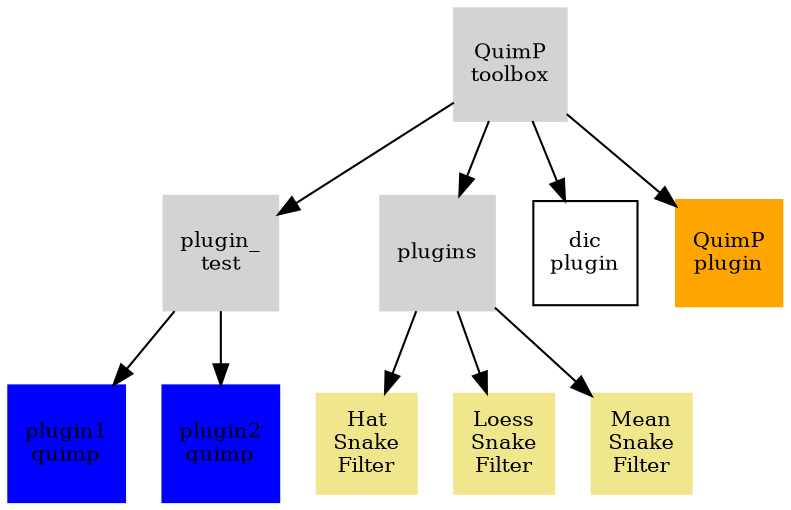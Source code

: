 digraph G {
node [shape = square,fontsize=10];
qt [color=lightgray,style=filled,label="QuimP\ntoolbox"];
pt [color=lightgray,style=filled,label="plugin_\ntest"];
p [color=lightgray,style=filled,label="plugins"];
dp [label="dic\nplugin"];
qp [label="QuimP\nplugin",color=Orange,style=filled];
p1 [label="plugin1\nquimp",color=Blue,style=filled];
p2 [label="plugin2\nquimp",color=Blue,style=filled];
H [label="Hat\nSnake\nFilter",color=Khaki,style=filled];
L [label="Loess\nSnake\nFilter",color=Khaki,style=filled];
M [label="Mean\nSnake\nFilter",color=Khaki,style=filled];

qt->dp
qt->qp
qt->pt
qt->p
pt->p1
pt->p2
p->H
p->L
p->M
}
